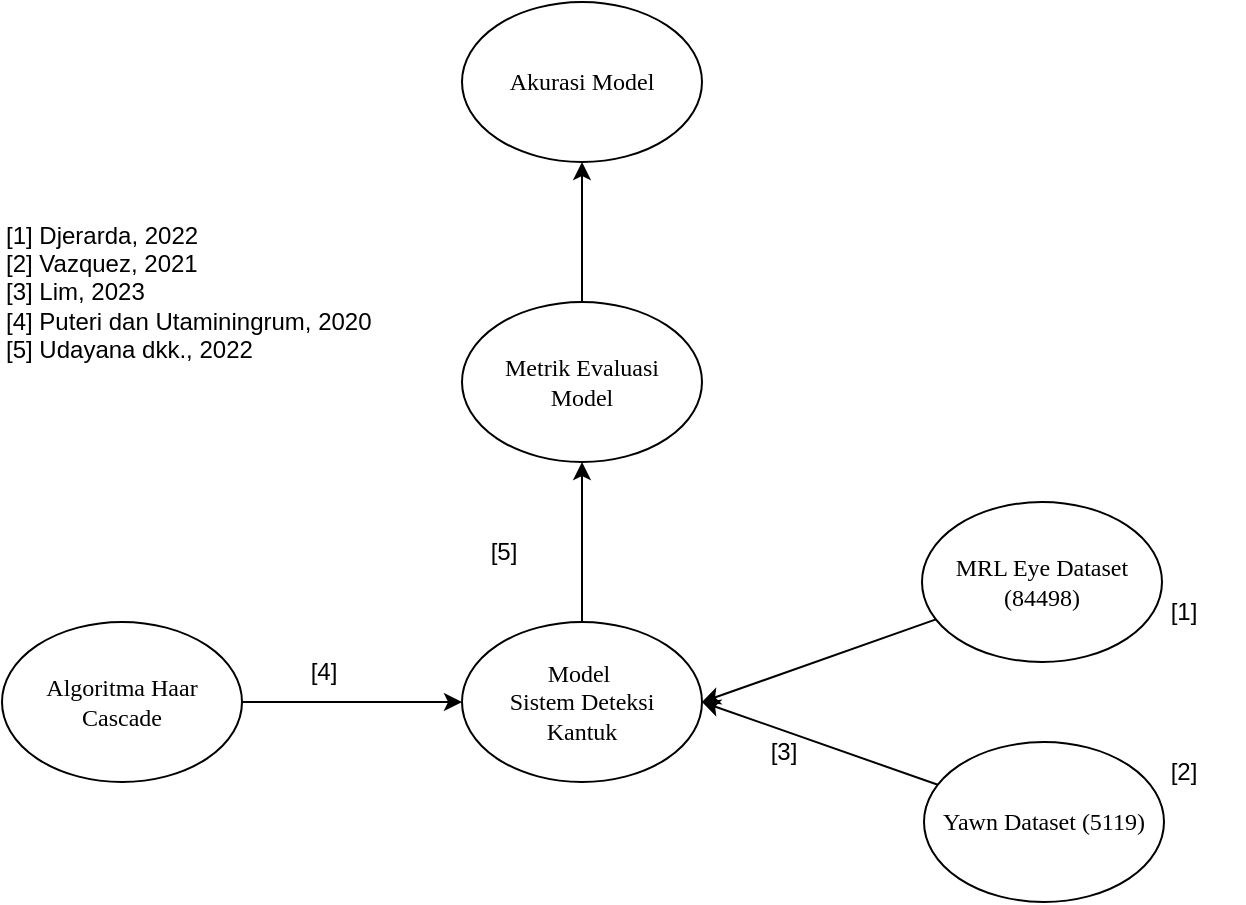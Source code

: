<mxfile version="25.0.3">
  <diagram name="Halaman-1" id="IuEDEG9HTNQi0Q0mBRNn">
    <mxGraphModel dx="1042" dy="565" grid="1" gridSize="10" guides="1" tooltips="1" connect="1" arrows="1" fold="1" page="1" pageScale="1" pageWidth="827" pageHeight="1169" math="0" shadow="0">
      <root>
        <mxCell id="0" />
        <mxCell id="1" parent="0" />
        <mxCell id="_-gLXuR3ZAT3PRi8hxih-4" value="" style="edgeStyle=orthogonalEdgeStyle;rounded=0;orthogonalLoop=1;jettySize=auto;html=1;" edge="1" parent="1" source="mqachVrFvuXrussJmTJq-1" target="mqachVrFvuXrussJmTJq-4">
          <mxGeometry relative="1" as="geometry" />
        </mxCell>
        <mxCell id="mqachVrFvuXrussJmTJq-1" value="&lt;font face=&quot;Times New Roman&quot;&gt;Model&amp;nbsp;&lt;/font&gt;&lt;div&gt;&lt;font face=&quot;Times New Roman&quot;&gt;Sistem Deteksi&lt;/font&gt;&lt;div&gt;&lt;font face=&quot;Times New Roman&quot;&gt;Kantuk&lt;/font&gt;&lt;/div&gt;&lt;/div&gt;" style="ellipse;whiteSpace=wrap;html=1;" parent="1" vertex="1">
          <mxGeometry x="349" y="380" width="120" height="80" as="geometry" />
        </mxCell>
        <mxCell id="_-gLXuR3ZAT3PRi8hxih-1" value="" style="edgeStyle=orthogonalEdgeStyle;rounded=0;orthogonalLoop=1;jettySize=auto;html=1;" edge="1" parent="1" source="mqachVrFvuXrussJmTJq-2" target="mqachVrFvuXrussJmTJq-1">
          <mxGeometry relative="1" as="geometry" />
        </mxCell>
        <mxCell id="mqachVrFvuXrussJmTJq-2" value="&lt;font face=&quot;Times New Roman&quot;&gt;Algoritma Haar Cascade&lt;/font&gt;" style="ellipse;whiteSpace=wrap;html=1;" parent="1" vertex="1">
          <mxGeometry x="119" y="380" width="120" height="80" as="geometry" />
        </mxCell>
        <mxCell id="mqachVrFvuXrussJmTJq-9" style="rounded=0;orthogonalLoop=1;jettySize=auto;html=1;entryX=1;entryY=0.5;entryDx=0;entryDy=0;" parent="1" source="mqachVrFvuXrussJmTJq-3" target="mqachVrFvuXrussJmTJq-1" edge="1">
          <mxGeometry relative="1" as="geometry" />
        </mxCell>
        <mxCell id="mqachVrFvuXrussJmTJq-3" value="&lt;font face=&quot;Times New Roman&quot;&gt;MRL Eye Dataset (84498)&lt;/font&gt;" style="ellipse;whiteSpace=wrap;html=1;" parent="1" vertex="1">
          <mxGeometry x="579" y="320" width="120" height="80" as="geometry" />
        </mxCell>
        <mxCell id="_-gLXuR3ZAT3PRi8hxih-6" value="" style="edgeStyle=orthogonalEdgeStyle;rounded=0;orthogonalLoop=1;jettySize=auto;html=1;" edge="1" parent="1" source="mqachVrFvuXrussJmTJq-4" target="mqachVrFvuXrussJmTJq-5">
          <mxGeometry relative="1" as="geometry" />
        </mxCell>
        <mxCell id="mqachVrFvuXrussJmTJq-4" value="&lt;font face=&quot;Times New Roman&quot;&gt;Metrik Evaluasi&lt;/font&gt;&lt;div&gt;&lt;font face=&quot;Times New Roman&quot;&gt;Model&lt;/font&gt;&lt;/div&gt;" style="ellipse;whiteSpace=wrap;html=1;" parent="1" vertex="1">
          <mxGeometry x="349" y="220" width="120" height="80" as="geometry" />
        </mxCell>
        <mxCell id="mqachVrFvuXrussJmTJq-5" value="&lt;font face=&quot;Times New Roman&quot;&gt;Akurasi Model&lt;/font&gt;" style="ellipse;whiteSpace=wrap;html=1;" parent="1" vertex="1">
          <mxGeometry x="349" y="70" width="120" height="80" as="geometry" />
        </mxCell>
        <mxCell id="mqachVrFvuXrussJmTJq-10" style="rounded=0;orthogonalLoop=1;jettySize=auto;html=1;entryX=1;entryY=0.5;entryDx=0;entryDy=0;" parent="1" source="mqachVrFvuXrussJmTJq-6" target="mqachVrFvuXrussJmTJq-1" edge="1">
          <mxGeometry relative="1" as="geometry" />
        </mxCell>
        <mxCell id="mqachVrFvuXrussJmTJq-6" value="&lt;font face=&quot;Times New Roman&quot;&gt;Yawn Dataset (5119)&lt;/font&gt;" style="ellipse;whiteSpace=wrap;html=1;" parent="1" vertex="1">
          <mxGeometry x="580" y="440" width="120" height="80" as="geometry" />
        </mxCell>
        <mxCell id="mqachVrFvuXrussJmTJq-7" value="[1]" style="text;html=1;align=center;verticalAlign=middle;whiteSpace=wrap;rounded=0;" parent="1" vertex="1">
          <mxGeometry x="680" y="360" width="60" height="30" as="geometry" />
        </mxCell>
        <mxCell id="mqachVrFvuXrussJmTJq-8" value="[2]" style="text;html=1;align=center;verticalAlign=middle;whiteSpace=wrap;rounded=0;" parent="1" vertex="1">
          <mxGeometry x="680" y="440" width="60" height="30" as="geometry" />
        </mxCell>
        <mxCell id="mqachVrFvuXrussJmTJq-11" value="&lt;div&gt;[1] Djerarda, 2022&lt;/div&gt;&lt;div&gt;[2] Vazquez, 2021&lt;/div&gt;&lt;div&gt;[3] Lim, 2023&lt;/div&gt;&lt;div&gt;[4] Puteri dan Utaminingrum, 2020&lt;br&gt;[5] Udayana dkk., 2022&lt;/div&gt;" style="text;html=1;align=left;verticalAlign=middle;whiteSpace=wrap;rounded=0;" parent="1" vertex="1">
          <mxGeometry x="119" y="180" width="230" height="70" as="geometry" />
        </mxCell>
        <mxCell id="_-gLXuR3ZAT3PRi8hxih-5" value="[3]" style="text;html=1;align=center;verticalAlign=middle;whiteSpace=wrap;rounded=0;" vertex="1" parent="1">
          <mxGeometry x="480" y="430" width="60" height="30" as="geometry" />
        </mxCell>
        <mxCell id="_-gLXuR3ZAT3PRi8hxih-7" value="[4]" style="text;html=1;align=center;verticalAlign=middle;whiteSpace=wrap;rounded=0;" vertex="1" parent="1">
          <mxGeometry x="250" y="390" width="60" height="30" as="geometry" />
        </mxCell>
        <mxCell id="_-gLXuR3ZAT3PRi8hxih-9" value="[5]" style="text;html=1;align=center;verticalAlign=middle;whiteSpace=wrap;rounded=0;" vertex="1" parent="1">
          <mxGeometry x="340" y="330" width="60" height="30" as="geometry" />
        </mxCell>
      </root>
    </mxGraphModel>
  </diagram>
</mxfile>
